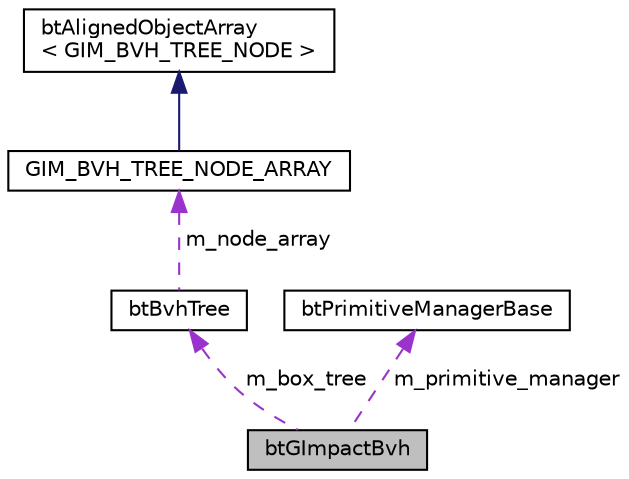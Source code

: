digraph "btGImpactBvh"
{
  edge [fontname="Helvetica",fontsize="10",labelfontname="Helvetica",labelfontsize="10"];
  node [fontname="Helvetica",fontsize="10",shape=record];
  Node1 [label="btGImpactBvh",height=0.2,width=0.4,color="black", fillcolor="grey75", style="filled", fontcolor="black"];
  Node2 -> Node1 [dir="back",color="darkorchid3",fontsize="10",style="dashed",label=" m_box_tree" ,fontname="Helvetica"];
  Node2 [label="btBvhTree",height=0.2,width=0.4,color="black", fillcolor="white", style="filled",URL="$classbt_bvh_tree.html",tooltip="Basic Box tree structure. "];
  Node3 -> Node2 [dir="back",color="darkorchid3",fontsize="10",style="dashed",label=" m_node_array" ,fontname="Helvetica"];
  Node3 [label="GIM_BVH_TREE_NODE_ARRAY",height=0.2,width=0.4,color="black", fillcolor="white", style="filled",URL="$class_g_i_m___b_v_h___t_r_e_e___n_o_d_e___a_r_r_a_y.html"];
  Node4 -> Node3 [dir="back",color="midnightblue",fontsize="10",style="solid",fontname="Helvetica"];
  Node4 [label="btAlignedObjectArray\l\< GIM_BVH_TREE_NODE \>",height=0.2,width=0.4,color="black", fillcolor="white", style="filled",URL="$classbt_aligned_object_array.html"];
  Node5 -> Node1 [dir="back",color="darkorchid3",fontsize="10",style="dashed",label=" m_primitive_manager" ,fontname="Helvetica"];
  Node5 [label="btPrimitiveManagerBase",height=0.2,width=0.4,color="black", fillcolor="white", style="filled",URL="$classbt_primitive_manager_base.html",tooltip="Prototype Base class for primitive classification. "];
}
